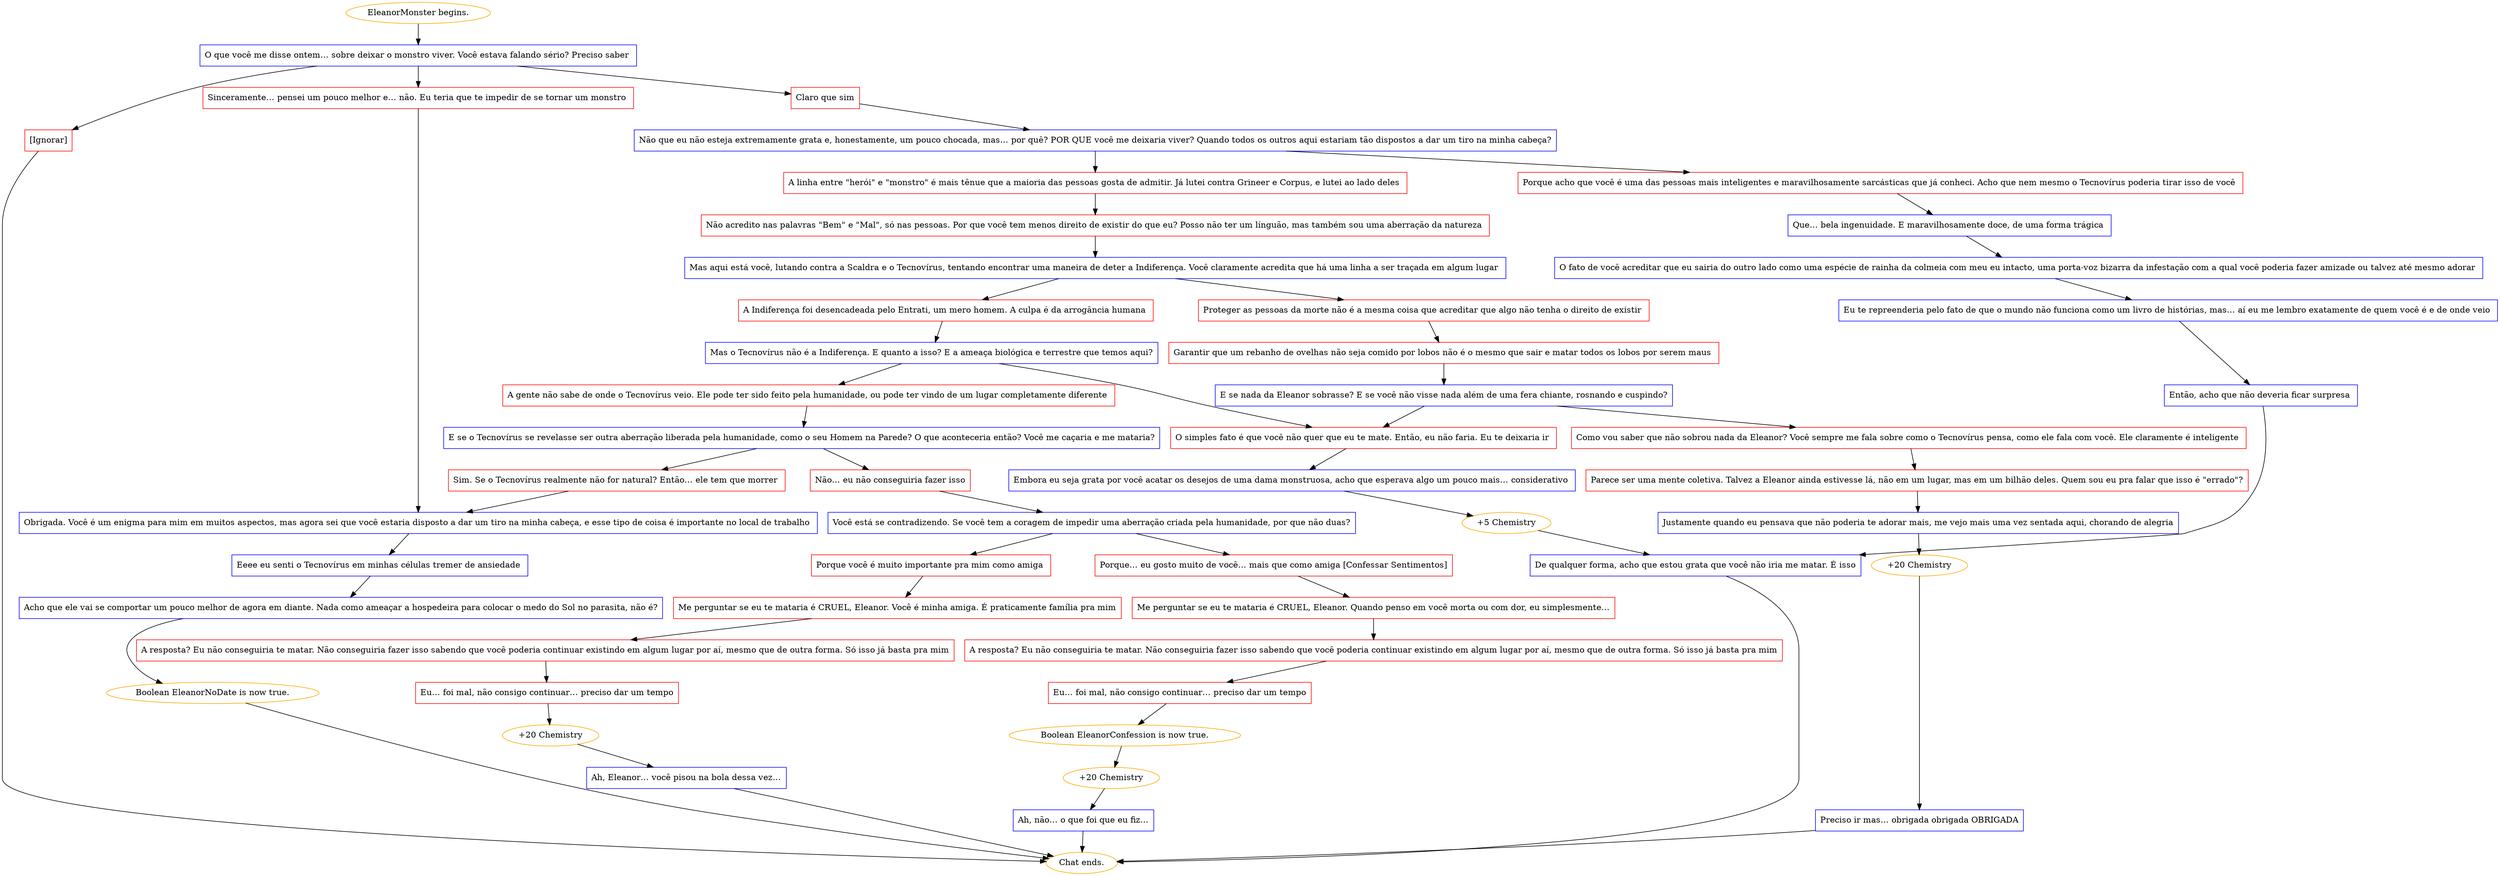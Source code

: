 digraph {
	"EleanorMonster begins." [color=orange];
		"EleanorMonster begins." -> j3095708107;
	j3095708107 [label="O que você me disse ontem… sobre deixar o monstro viver. Você estava falando sério? Preciso saber ",shape=box,color=blue];
		j3095708107 -> j2516730922;
		j3095708107 -> j3855855635;
		j3095708107 -> j1678137900;
	j2516730922 [label="Claro que sim",shape=box,color=red];
		j2516730922 -> j3913532348;
	j3855855635 [label="Sinceramente… pensei um pouco melhor e… não. Eu teria que te impedir de se tornar um monstro ",shape=box,color=red];
		j3855855635 -> j3790035217;
	j1678137900 [label="[Ignorar]",shape=box,color=red];
		j1678137900 -> "Chat ends.";
	j3913532348 [label="Não que eu não esteja extremamente grata e, honestamente, um pouco chocada, mas… por quê? POR QUE você me deixaria viver? Quando todos os outros aqui estariam tão dispostos a dar um tiro na minha cabeça?",shape=box,color=blue];
		j3913532348 -> j3937743948;
		j3913532348 -> j909374427;
	j3790035217 [label="Obrigada. Você é um enigma para mim em muitos aspectos, mas agora sei que você estaria disposto a dar um tiro na minha cabeça, e esse tipo de coisa é importante no local de trabalho ",shape=box,color=blue];
		j3790035217 -> j1149213823;
	"Chat ends." [color=orange];
	j3937743948 [label="A linha entre \"herói\" e \"monstro\" é mais tênue que a maioria das pessoas gosta de admitir. Já lutei contra Grineer e Corpus, e lutei ao lado deles ",shape=box,color=red];
		j3937743948 -> j162105243;
	j909374427 [label="Porque acho que você é uma das pessoas mais inteligentes e maravilhosamente sarcásticas que já conheci. Acho que nem mesmo o Tecnovírus poderia tirar isso de você ",shape=box,color=red];
		j909374427 -> j3811639334;
	j1149213823 [label="Eeee eu senti o Tecnovírus em minhas células tremer de ansiedade ",shape=box,color=blue];
		j1149213823 -> j4122109578;
	j162105243 [label="Não acredito nas palavras \"Bem\" e \"Mal\", só nas pessoas. Por que você tem menos direito de existir do que eu? Posso não ter um línguão, mas também sou uma aberração da natureza ",shape=box,color=red];
		j162105243 -> j2026522846;
	j3811639334 [label="Que… bela ingenuidade. E maravilhosamente doce, de uma forma trágica ",shape=box,color=blue];
		j3811639334 -> j3379372633;
	j4122109578 [label="Acho que ele vai se comportar um pouco melhor de agora em diante. Nada como ameaçar a hospedeira para colocar o medo do Sol no parasita, não é?",shape=box,color=blue];
		j4122109578 -> j2728200779;
	j2026522846 [label="Mas aqui está você, lutando contra a Scaldra e o Tecnovírus, tentando encontrar uma maneira de deter a Indiferença. Você claramente acredita que há uma linha a ser traçada em algum lugar ",shape=box,color=blue];
		j2026522846 -> j3500136587;
		j2026522846 -> j3339888846;
	j3379372633 [label="O fato de você acreditar que eu sairia do outro lado como uma espécie de rainha da colmeia com meu eu intacto, uma porta-voz bizarra da infestação com a qual você poderia fazer amizade ou talvez até mesmo adorar ",shape=box,color=blue];
		j3379372633 -> j1204087039;
	j2728200779 [label="Boolean EleanorNoDate is now true.",color=orange];
		j2728200779 -> "Chat ends.";
	j3500136587 [label="A Indiferença foi desencadeada pelo Entrati, um mero homem. A culpa é da arrogância humana ",shape=box,color=red];
		j3500136587 -> j440357122;
	j3339888846 [label="Proteger as pessoas da morte não é a mesma coisa que acreditar que algo não tenha o direito de existir ",shape=box,color=red];
		j3339888846 -> j3428626251;
	j1204087039 [label="Eu te repreenderia pelo fato de que o mundo não funciona como um livro de histórias, mas… aí eu me lembro exatamente de quem você é e de onde veio ",shape=box,color=blue];
		j1204087039 -> j464354862;
	j440357122 [label="Mas o Tecnovírus não é a Indiferença. E quanto a isso? E a ameaça biológica e terrestre que temos aqui?",shape=box,color=blue];
		j440357122 -> j3142937892;
		j440357122 -> j2092310810;
	j3428626251 [label="Garantir que um rebanho de ovelhas não seja comido por lobos não é o mesmo que sair e matar todos os lobos por serem maus ",shape=box,color=red];
		j3428626251 -> j471015855;
	j464354862 [label="Então, acho que não deveria ficar surpresa ",shape=box,color=blue];
		j464354862 -> j4279583164;
	j3142937892 [label="A gente não sabe de onde o Tecnovírus veio. Ele pode ter sido feito pela humanidade, ou pode ter vindo de um lugar completamente diferente ",shape=box,color=red];
		j3142937892 -> j532030510;
	j2092310810 [label="O simples fato é que você não quer que eu te mate. Então, eu não faria. Eu te deixaria ir ",shape=box,color=red];
		j2092310810 -> j3623900778;
	j471015855 [label="E se nada da Eleanor sobrasse? E se você não visse nada além de uma fera chiante, rosnando e cuspindo?",shape=box,color=blue];
		j471015855 -> j301429833;
		j471015855 -> j2092310810;
	j4279583164 [label="De qualquer forma, acho que estou grata que você não iria me matar. É isso",shape=box,color=blue];
		j4279583164 -> "Chat ends.";
	j532030510 [label="E se o Tecnovírus se revelasse ser outra aberração liberada pela humanidade, como o seu Homem na Parede? O que aconteceria então? Você me caçaria e me mataria?",shape=box,color=blue];
		j532030510 -> j4246497402;
		j532030510 -> j3034028241;
	j3623900778 [label="Embora eu seja grata por você acatar os desejos de uma dama monstruosa, acho que esperava algo um pouco mais… considerativo ",shape=box,color=blue];
		j3623900778 -> j1423846779;
	j301429833 [label="Como vou saber que não sobrou nada da Eleanor? Você sempre me fala sobre como o Tecnovírus pensa, como ele fala com você. Ele claramente é inteligente ",shape=box,color=red];
		j301429833 -> j2096105023;
	j4246497402 [label="Não… eu não conseguiria fazer isso",shape=box,color=red];
		j4246497402 -> j1628900730;
	j3034028241 [label="Sim. Se o Tecnovírus realmente não for natural? Então… ele tem que morrer ",shape=box,color=red];
		j3034028241 -> j3790035217;
	j1423846779 [label="+5 Chemistry",color=orange];
		j1423846779 -> j4279583164;
	j2096105023 [label="Parece ser uma mente coletiva. Talvez a Eleanor ainda estivesse lá, não em um lugar, mas em um bilhão deles. Quem sou eu pra falar que isso é \"errado\"?",shape=box,color=red];
		j2096105023 -> j2963475634;
	j1628900730 [label="Você está se contradizendo. Se você tem a coragem de impedir uma aberração criada pela humanidade, por que não duas?",shape=box,color=blue];
		j1628900730 -> j1213169778;
		j1628900730 -> j456151288;
	j2963475634 [label="Justamente quando eu pensava que não poderia te adorar mais, me vejo mais uma vez sentada aqui, chorando de alegria",shape=box,color=blue];
		j2963475634 -> j341735728;
	j1213169778 [label="Porque… eu gosto muito de você… mais que como amiga [Confessar Sentimentos]",shape=box,color=red];
		j1213169778 -> j3737422367;
	j456151288 [label="Porque você é muito importante pra mim como amiga ",shape=box,color=red];
		j456151288 -> j4198595966;
	j341735728 [label="+20 Chemistry",color=orange];
		j341735728 -> j671798913;
	j3737422367 [label="Me perguntar se eu te mataria é CRUEL, Eleanor. Quando penso em você morta ou com dor, eu simplesmente…",shape=box,color=red];
		j3737422367 -> j589490303;
	j4198595966 [label="Me perguntar se eu te mataria é CRUEL, Eleanor. Você é minha amiga. É praticamente família pra mim",shape=box,color=red];
		j4198595966 -> j3437805943;
	j671798913 [label="Preciso ir mas… obrigada obrigada OBRIGADA",shape=box,color=blue];
		j671798913 -> "Chat ends.";
	j589490303 [label="A resposta? Eu não conseguiria te matar. Não conseguiria fazer isso sabendo que você poderia continuar existindo em algum lugar por aí, mesmo que de outra forma. Só isso já basta pra mim",shape=box,color=red];
		j589490303 -> j2533314332;
	j3437805943 [label="A resposta? Eu não conseguiria te matar. Não conseguiria fazer isso sabendo que você poderia continuar existindo em algum lugar por aí, mesmo que de outra forma. Só isso já basta pra mim",shape=box,color=red];
		j3437805943 -> j1406608879;
	j2533314332 [label="Eu… foi mal, não consigo continuar… preciso dar um tempo",shape=box,color=red];
		j2533314332 -> j1391225543;
	j1406608879 [label="Eu… foi mal, não consigo continuar… preciso dar um tempo",shape=box,color=red];
		j1406608879 -> j1116819911;
	j1391225543 [label="Boolean EleanorConfession is now true.",color=orange];
		j1391225543 -> j351695202;
	j1116819911 [label="+20 Chemistry",color=orange];
		j1116819911 -> j3421531438;
	j351695202 [label="+20 Chemistry",color=orange];
		j351695202 -> j1672776436;
	j3421531438 [label="Ah, Eleanor… você pisou na bola dessa vez…",shape=box,color=blue];
		j3421531438 -> "Chat ends.";
	j1672776436 [label="Ah, não… o que foi que eu fiz…",shape=box,color=blue];
		j1672776436 -> "Chat ends.";
}
